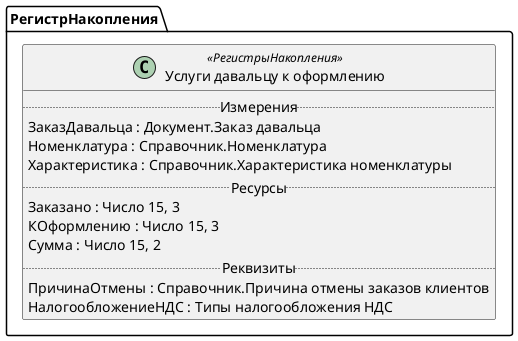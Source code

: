 ﻿@startuml УслугиДавальцуКОформлению
'!include templates.wsd
'..\include templates.wsd
class РегистрНакопления.УслугиДавальцуКОформлению as "Услуги давальцу к оформлению" <<РегистрыНакопления>>
{
..Измерения..
ЗаказДавальца : Документ.Заказ давальца
Номенклатура : Справочник.Номенклатура
Характеристика : Справочник.Характеристика номенклатуры
..Ресурсы..
Заказано : Число 15, 3
КОформлению : Число 15, 3
Сумма : Число 15, 2
..Реквизиты..
ПричинаОтмены : Справочник.Причина отмены заказов клиентов
НалогообложениеНДС : Типы налогообложения НДС
}
@enduml
